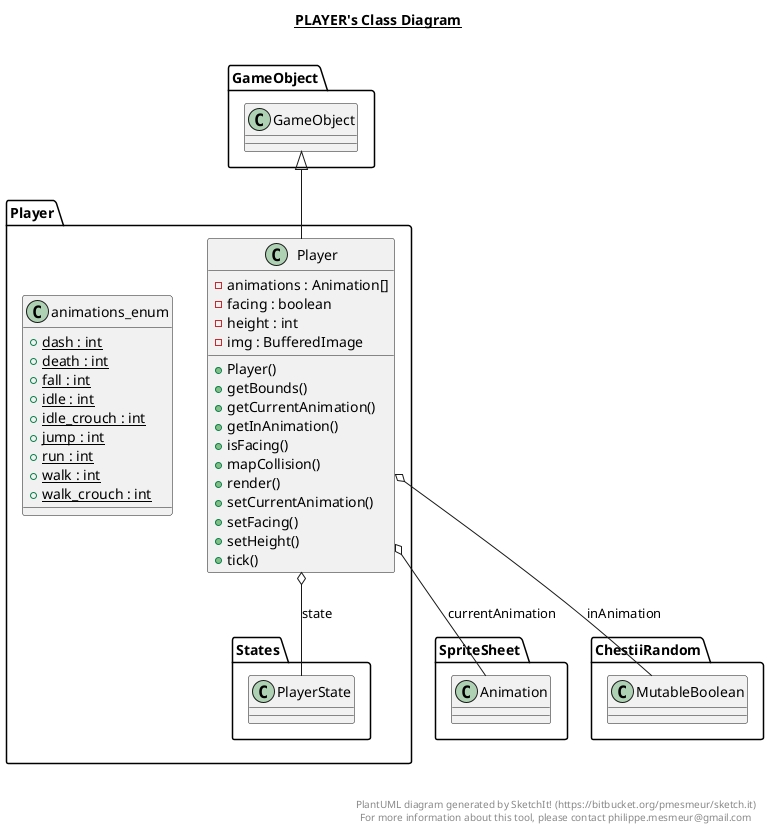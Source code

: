 @startuml

title __PLAYER's Class Diagram__\n

  namespace Player {
    class Player.Player {
        - animations : Animation[]
        - facing : boolean
        - height : int
        - img : BufferedImage
        + Player()
        + getBounds()
        + getCurrentAnimation()
        + getInAnimation()
        + isFacing()
        + mapCollision()
        + render()
        + setCurrentAnimation()
        + setFacing()
        + setHeight()
        + tick()
    }
  }
  

  namespace Player {
    class Player.animations_enum {
        {static} + dash : int
        {static} + death : int
        {static} + fall : int
        {static} + idle : int
        {static} + idle_crouch : int
        {static} + jump : int
        {static} + run : int
        {static} + walk : int
        {static} + walk_crouch : int
    }
  }
  

  Player.Player -up-|> GameObject.GameObject
  Player.Player o-- SpriteSheet.Animation : currentAnimation
  Player.Player o-- ChestiiRandom.MutableBoolean : inAnimation
  Player.Player o-- Player.States.PlayerState : state


right footer


PlantUML diagram generated by SketchIt! (https://bitbucket.org/pmesmeur/sketch.it)
For more information about this tool, please contact philippe.mesmeur@gmail.com
endfooter

@enduml
